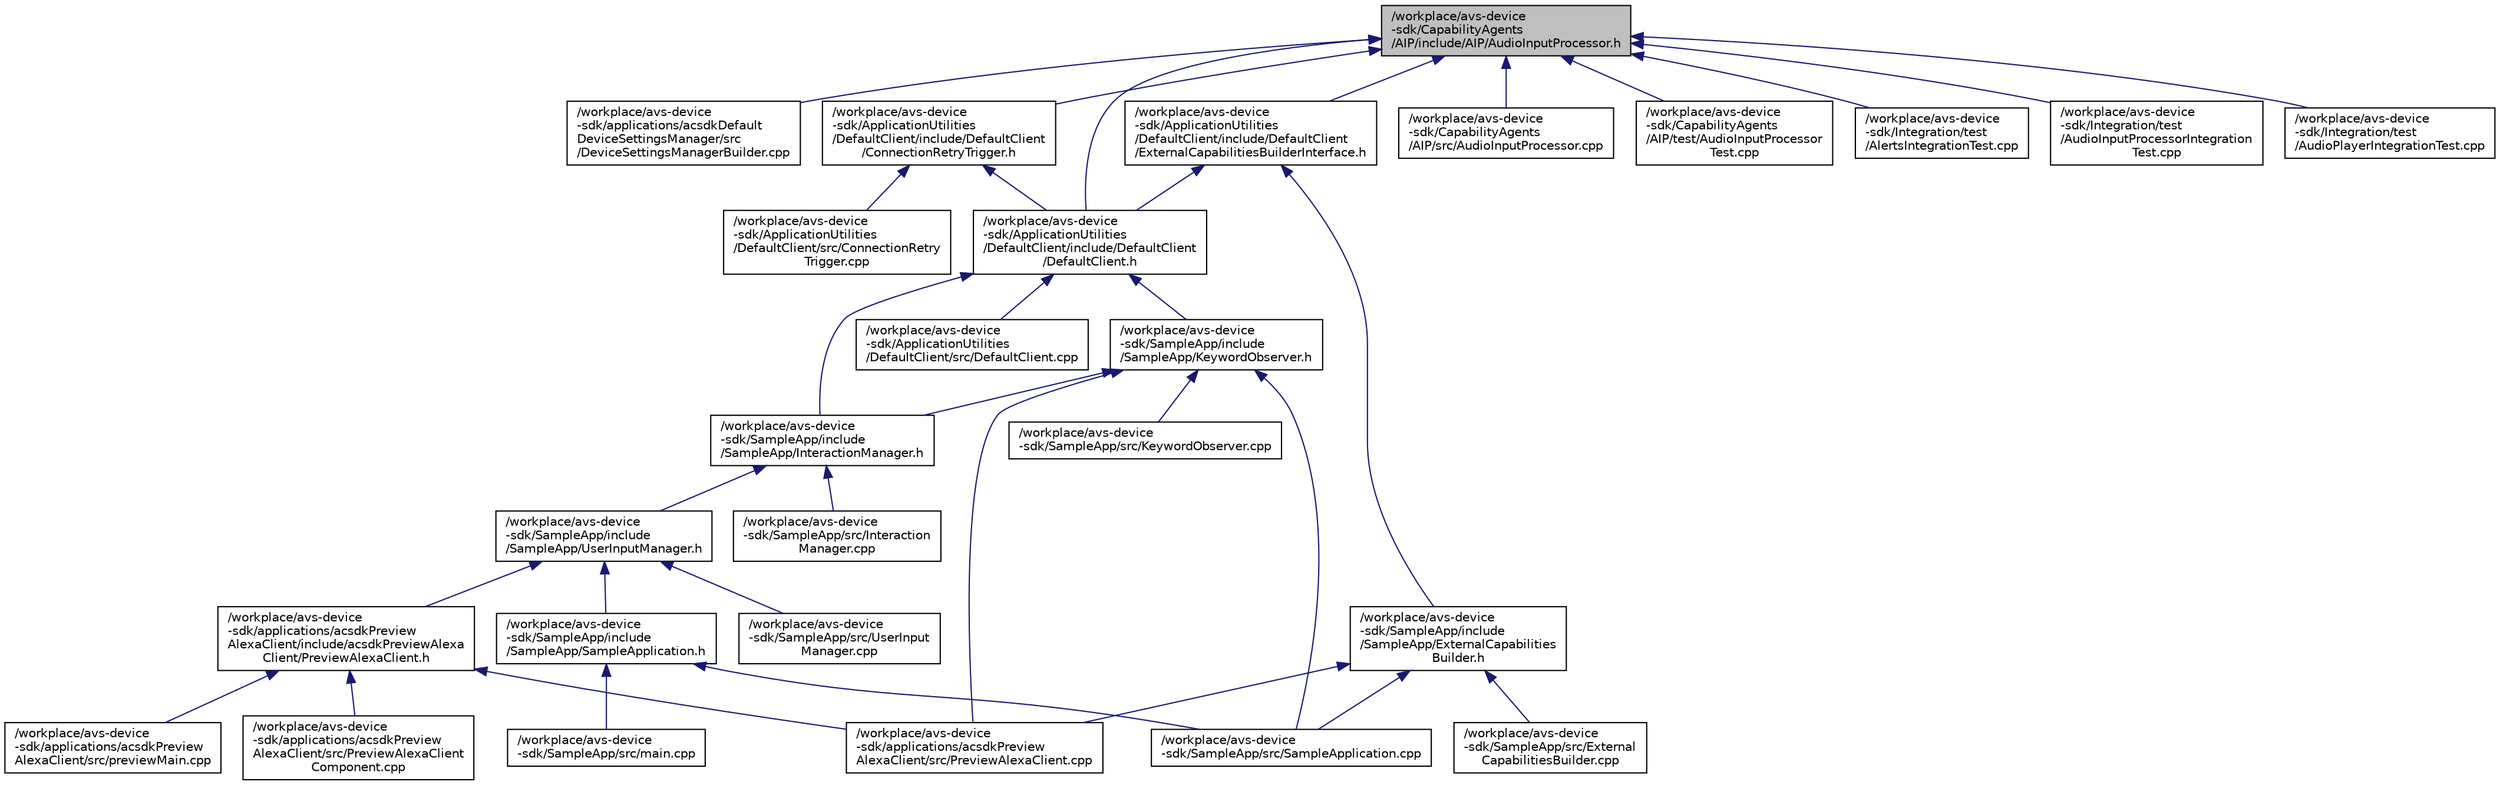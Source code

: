 digraph "/workplace/avs-device-sdk/CapabilityAgents/AIP/include/AIP/AudioInputProcessor.h"
{
  edge [fontname="Helvetica",fontsize="10",labelfontname="Helvetica",labelfontsize="10"];
  node [fontname="Helvetica",fontsize="10",shape=record];
  Node172 [label="/workplace/avs-device\l-sdk/CapabilityAgents\l/AIP/include/AIP/AudioInputProcessor.h",height=0.2,width=0.4,color="black", fillcolor="grey75", style="filled", fontcolor="black"];
  Node172 -> Node173 [dir="back",color="midnightblue",fontsize="10",style="solid",fontname="Helvetica"];
  Node173 [label="/workplace/avs-device\l-sdk/applications/acsdkDefault\lDeviceSettingsManager/src\l/DeviceSettingsManagerBuilder.cpp",height=0.2,width=0.4,color="black", fillcolor="white", style="filled",URL="$_device_settings_manager_builder_8cpp.html"];
  Node172 -> Node174 [dir="back",color="midnightblue",fontsize="10",style="solid",fontname="Helvetica"];
  Node174 [label="/workplace/avs-device\l-sdk/ApplicationUtilities\l/DefaultClient/include/DefaultClient\l/ConnectionRetryTrigger.h",height=0.2,width=0.4,color="black", fillcolor="white", style="filled",URL="$_connection_retry_trigger_8h.html"];
  Node174 -> Node175 [dir="back",color="midnightblue",fontsize="10",style="solid",fontname="Helvetica"];
  Node175 [label="/workplace/avs-device\l-sdk/ApplicationUtilities\l/DefaultClient/include/DefaultClient\l/DefaultClient.h",height=0.2,width=0.4,color="black", fillcolor="white", style="filled",URL="$_default_client_8h.html"];
  Node175 -> Node176 [dir="back",color="midnightblue",fontsize="10",style="solid",fontname="Helvetica"];
  Node176 [label="/workplace/avs-device\l-sdk/ApplicationUtilities\l/DefaultClient/src/DefaultClient.cpp",height=0.2,width=0.4,color="black", fillcolor="white", style="filled",URL="$_default_client_8cpp.html"];
  Node175 -> Node177 [dir="back",color="midnightblue",fontsize="10",style="solid",fontname="Helvetica"];
  Node177 [label="/workplace/avs-device\l-sdk/SampleApp/include\l/SampleApp/InteractionManager.h",height=0.2,width=0.4,color="black", fillcolor="white", style="filled",URL="$_interaction_manager_8h.html"];
  Node177 -> Node178 [dir="back",color="midnightblue",fontsize="10",style="solid",fontname="Helvetica"];
  Node178 [label="/workplace/avs-device\l-sdk/SampleApp/include\l/SampleApp/UserInputManager.h",height=0.2,width=0.4,color="black", fillcolor="white", style="filled",URL="$_user_input_manager_8h.html"];
  Node178 -> Node179 [dir="back",color="midnightblue",fontsize="10",style="solid",fontname="Helvetica"];
  Node179 [label="/workplace/avs-device\l-sdk/applications/acsdkPreview\lAlexaClient/include/acsdkPreviewAlexa\lClient/PreviewAlexaClient.h",height=0.2,width=0.4,color="black", fillcolor="white", style="filled",URL="$_preview_alexa_client_8h.html"];
  Node179 -> Node180 [dir="back",color="midnightblue",fontsize="10",style="solid",fontname="Helvetica"];
  Node180 [label="/workplace/avs-device\l-sdk/applications/acsdkPreview\lAlexaClient/src/PreviewAlexaClient.cpp",height=0.2,width=0.4,color="black", fillcolor="white", style="filled",URL="$_preview_alexa_client_8cpp.html"];
  Node179 -> Node181 [dir="back",color="midnightblue",fontsize="10",style="solid",fontname="Helvetica"];
  Node181 [label="/workplace/avs-device\l-sdk/applications/acsdkPreview\lAlexaClient/src/PreviewAlexaClient\lComponent.cpp",height=0.2,width=0.4,color="black", fillcolor="white", style="filled",URL="$_preview_alexa_client_component_8cpp.html"];
  Node179 -> Node182 [dir="back",color="midnightblue",fontsize="10",style="solid",fontname="Helvetica"];
  Node182 [label="/workplace/avs-device\l-sdk/applications/acsdkPreview\lAlexaClient/src/previewMain.cpp",height=0.2,width=0.4,color="black", fillcolor="white", style="filled",URL="$preview_main_8cpp.html"];
  Node178 -> Node183 [dir="back",color="midnightblue",fontsize="10",style="solid",fontname="Helvetica"];
  Node183 [label="/workplace/avs-device\l-sdk/SampleApp/include\l/SampleApp/SampleApplication.h",height=0.2,width=0.4,color="black", fillcolor="white", style="filled",URL="$_sample_application_8h.html"];
  Node183 -> Node184 [dir="back",color="midnightblue",fontsize="10",style="solid",fontname="Helvetica"];
  Node184 [label="/workplace/avs-device\l-sdk/SampleApp/src/main.cpp",height=0.2,width=0.4,color="black", fillcolor="white", style="filled",URL="$main_8cpp.html"];
  Node183 -> Node185 [dir="back",color="midnightblue",fontsize="10",style="solid",fontname="Helvetica"];
  Node185 [label="/workplace/avs-device\l-sdk/SampleApp/src/SampleApplication.cpp",height=0.2,width=0.4,color="black", fillcolor="white", style="filled",URL="$_sample_application_8cpp.html"];
  Node178 -> Node186 [dir="back",color="midnightblue",fontsize="10",style="solid",fontname="Helvetica"];
  Node186 [label="/workplace/avs-device\l-sdk/SampleApp/src/UserInput\lManager.cpp",height=0.2,width=0.4,color="black", fillcolor="white", style="filled",URL="$_user_input_manager_8cpp.html"];
  Node177 -> Node187 [dir="back",color="midnightblue",fontsize="10",style="solid",fontname="Helvetica"];
  Node187 [label="/workplace/avs-device\l-sdk/SampleApp/src/Interaction\lManager.cpp",height=0.2,width=0.4,color="black", fillcolor="white", style="filled",URL="$_interaction_manager_8cpp.html"];
  Node175 -> Node188 [dir="back",color="midnightblue",fontsize="10",style="solid",fontname="Helvetica"];
  Node188 [label="/workplace/avs-device\l-sdk/SampleApp/include\l/SampleApp/KeywordObserver.h",height=0.2,width=0.4,color="black", fillcolor="white", style="filled",URL="$_keyword_observer_8h.html"];
  Node188 -> Node180 [dir="back",color="midnightblue",fontsize="10",style="solid",fontname="Helvetica"];
  Node188 -> Node177 [dir="back",color="midnightblue",fontsize="10",style="solid",fontname="Helvetica"];
  Node188 -> Node189 [dir="back",color="midnightblue",fontsize="10",style="solid",fontname="Helvetica"];
  Node189 [label="/workplace/avs-device\l-sdk/SampleApp/src/KeywordObserver.cpp",height=0.2,width=0.4,color="black", fillcolor="white", style="filled",URL="$_keyword_observer_8cpp.html"];
  Node188 -> Node185 [dir="back",color="midnightblue",fontsize="10",style="solid",fontname="Helvetica"];
  Node174 -> Node190 [dir="back",color="midnightblue",fontsize="10",style="solid",fontname="Helvetica"];
  Node190 [label="/workplace/avs-device\l-sdk/ApplicationUtilities\l/DefaultClient/src/ConnectionRetry\lTrigger.cpp",height=0.2,width=0.4,color="black", fillcolor="white", style="filled",URL="$_connection_retry_trigger_8cpp.html"];
  Node172 -> Node175 [dir="back",color="midnightblue",fontsize="10",style="solid",fontname="Helvetica"];
  Node172 -> Node191 [dir="back",color="midnightblue",fontsize="10",style="solid",fontname="Helvetica"];
  Node191 [label="/workplace/avs-device\l-sdk/ApplicationUtilities\l/DefaultClient/include/DefaultClient\l/ExternalCapabilitiesBuilderInterface.h",height=0.2,width=0.4,color="black", fillcolor="white", style="filled",URL="$_external_capabilities_builder_interface_8h.html"];
  Node191 -> Node175 [dir="back",color="midnightblue",fontsize="10",style="solid",fontname="Helvetica"];
  Node191 -> Node192 [dir="back",color="midnightblue",fontsize="10",style="solid",fontname="Helvetica"];
  Node192 [label="/workplace/avs-device\l-sdk/SampleApp/include\l/SampleApp/ExternalCapabilities\lBuilder.h",height=0.2,width=0.4,color="black", fillcolor="white", style="filled",URL="$_external_capabilities_builder_8h.html"];
  Node192 -> Node180 [dir="back",color="midnightblue",fontsize="10",style="solid",fontname="Helvetica"];
  Node192 -> Node193 [dir="back",color="midnightblue",fontsize="10",style="solid",fontname="Helvetica"];
  Node193 [label="/workplace/avs-device\l-sdk/SampleApp/src/External\lCapabilitiesBuilder.cpp",height=0.2,width=0.4,color="black", fillcolor="white", style="filled",URL="$_external_capabilities_builder_8cpp.html"];
  Node192 -> Node185 [dir="back",color="midnightblue",fontsize="10",style="solid",fontname="Helvetica"];
  Node172 -> Node194 [dir="back",color="midnightblue",fontsize="10",style="solid",fontname="Helvetica"];
  Node194 [label="/workplace/avs-device\l-sdk/CapabilityAgents\l/AIP/src/AudioInputProcessor.cpp",height=0.2,width=0.4,color="black", fillcolor="white", style="filled",URL="$_audio_input_processor_8cpp.html"];
  Node172 -> Node195 [dir="back",color="midnightblue",fontsize="10",style="solid",fontname="Helvetica"];
  Node195 [label="/workplace/avs-device\l-sdk/CapabilityAgents\l/AIP/test/AudioInputProcessor\lTest.cpp",height=0.2,width=0.4,color="black", fillcolor="white", style="filled",URL="$_audio_input_processor_test_8cpp.html"];
  Node172 -> Node196 [dir="back",color="midnightblue",fontsize="10",style="solid",fontname="Helvetica"];
  Node196 [label="/workplace/avs-device\l-sdk/Integration/test\l/AlertsIntegrationTest.cpp",height=0.2,width=0.4,color="black", fillcolor="white", style="filled",URL="$_alerts_integration_test_8cpp.html"];
  Node172 -> Node197 [dir="back",color="midnightblue",fontsize="10",style="solid",fontname="Helvetica"];
  Node197 [label="/workplace/avs-device\l-sdk/Integration/test\l/AudioInputProcessorIntegration\lTest.cpp",height=0.2,width=0.4,color="black", fillcolor="white", style="filled",URL="$_audio_input_processor_integration_test_8cpp.html"];
  Node172 -> Node198 [dir="back",color="midnightblue",fontsize="10",style="solid",fontname="Helvetica"];
  Node198 [label="/workplace/avs-device\l-sdk/Integration/test\l/AudioPlayerIntegrationTest.cpp",height=0.2,width=0.4,color="black", fillcolor="white", style="filled",URL="$_audio_player_integration_test_8cpp.html"];
}
